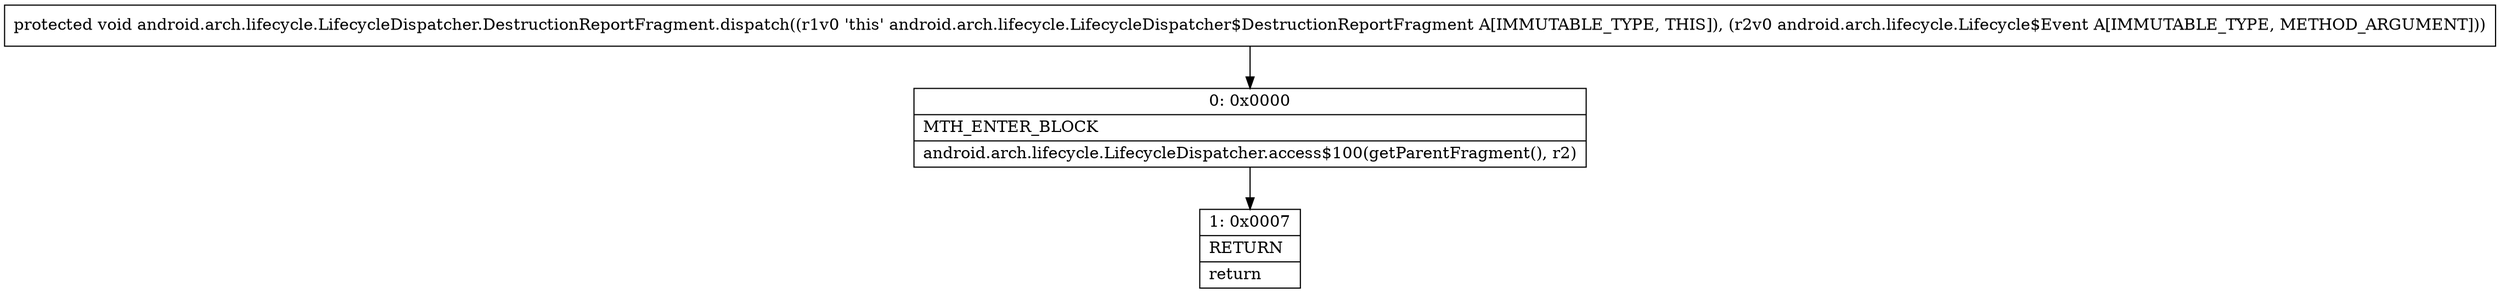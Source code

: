 digraph "CFG forandroid.arch.lifecycle.LifecycleDispatcher.DestructionReportFragment.dispatch(Landroid\/arch\/lifecycle\/Lifecycle$Event;)V" {
Node_0 [shape=record,label="{0\:\ 0x0000|MTH_ENTER_BLOCK\l|android.arch.lifecycle.LifecycleDispatcher.access$100(getParentFragment(), r2)\l}"];
Node_1 [shape=record,label="{1\:\ 0x0007|RETURN\l|return\l}"];
MethodNode[shape=record,label="{protected void android.arch.lifecycle.LifecycleDispatcher.DestructionReportFragment.dispatch((r1v0 'this' android.arch.lifecycle.LifecycleDispatcher$DestructionReportFragment A[IMMUTABLE_TYPE, THIS]), (r2v0 android.arch.lifecycle.Lifecycle$Event A[IMMUTABLE_TYPE, METHOD_ARGUMENT])) }"];
MethodNode -> Node_0;
Node_0 -> Node_1;
}

